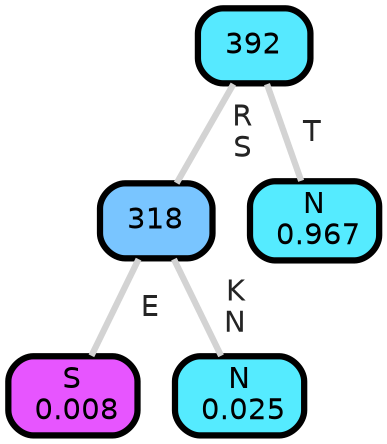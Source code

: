 graph Tree {
node [shape=box, style="filled, rounded",color="black",penwidth="3",fontcolor="black",                 fontname=helvetica] ;
graph [ranksep="0 equally", splines=straight,                 bgcolor=transparent, dpi=200] ;
edge [fontname=helvetica, fontweight=bold,fontcolor=grey14,color=lightgray] ;
0 [label="S
 0.008", fillcolor="#e755ff"] ;
1 [label="318", fillcolor="#79c5ff"] ;
2 [label="N
 0.025", fillcolor="#55ebff"] ;
3 [label="392", fillcolor="#56e9ff"] ;
4 [label="N
 0.967", fillcolor="#55ebff"] ;
1 -- 0 [label=" E",penwidth=3] ;
1 -- 2 [label=" K\n N",penwidth=3] ;
3 -- 1 [label=" R\n S",penwidth=3] ;
3 -- 4 [label=" T",penwidth=3] ;
{rank = same;}}
